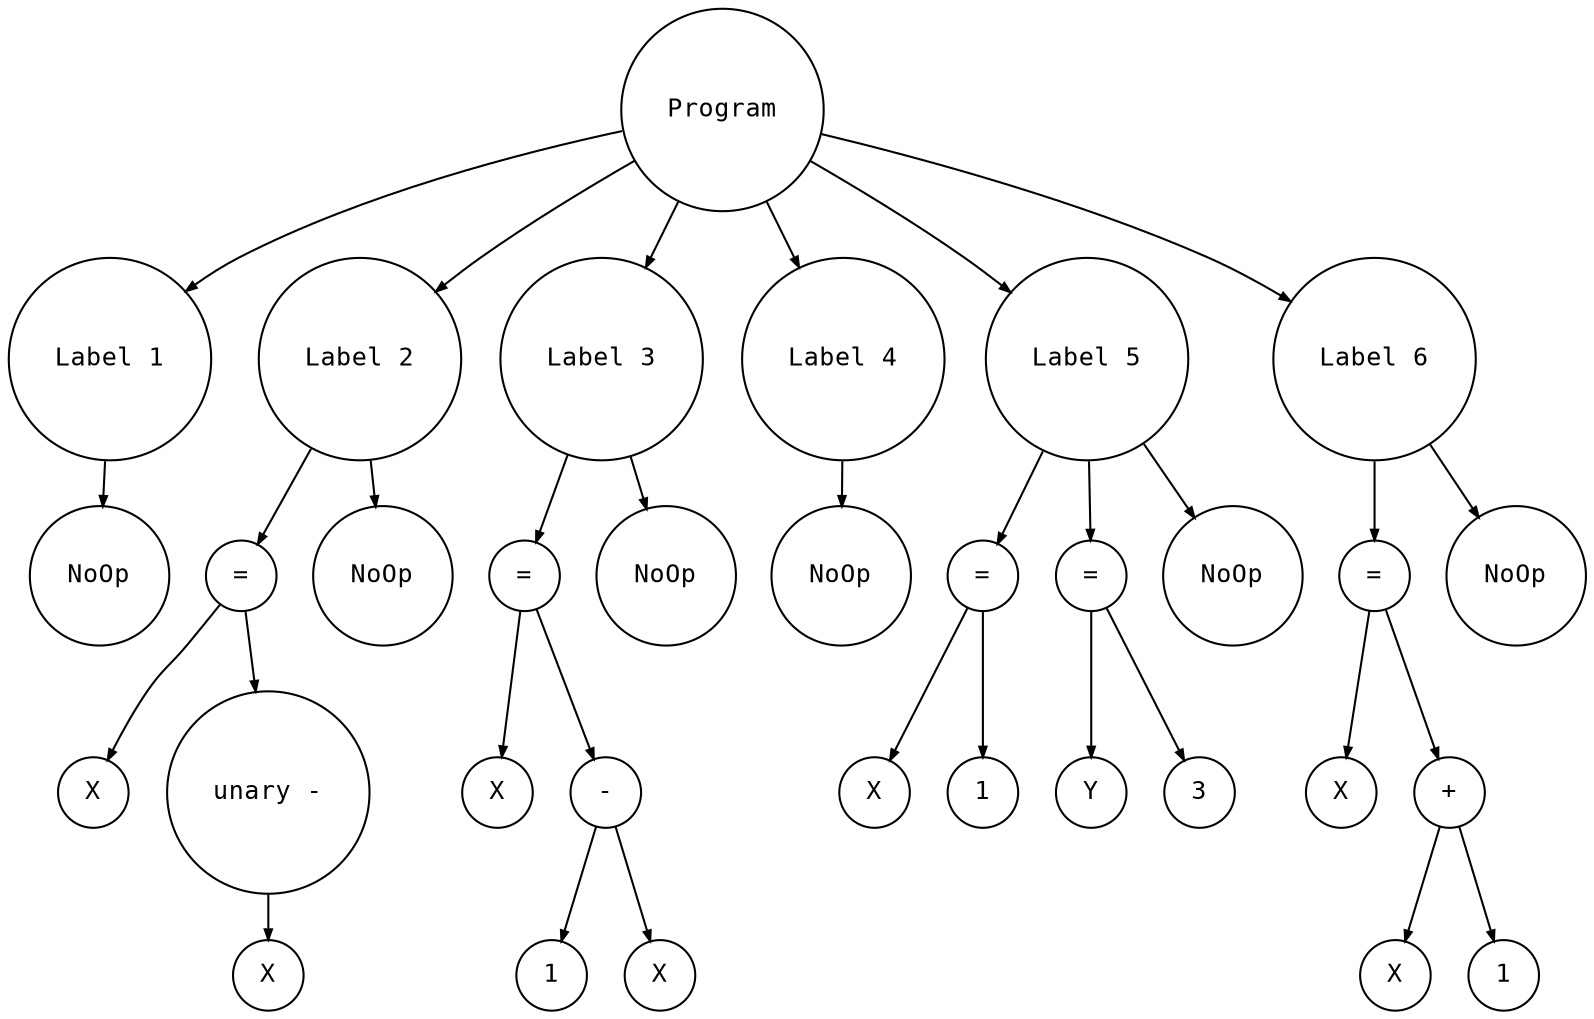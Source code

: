 digraph astgraph {
  node [shape=circle, fontsize=12, fontname="Courier", height=.1];
  ranksep=.3;
  edge [arrowsize=.5]
  node1 [label="Program"]
  node2 [label="Label 1"]
  node3 [label="NoOp"]
  node2 -> node3
  node4 [label="Label 2"]
  node5 [label="="]
  node6 [label="X"]
  node7 [label="unary -"]
  node8 [label="X"]
  node7 -> node8
  node5 -> node6
  node5 -> node7
  node4 -> node5
  node9 [label="NoOp"]
  node4 -> node9
  node10 [label="Label 3"]
  node11 [label="="]
  node12 [label="X"]
  node13 [label="-"]
  node14 [label="1"]
  node15 [label="X"]
  node13 -> node14
  node13 -> node15
  node11 -> node12
  node11 -> node13
  node10 -> node11
  node16 [label="NoOp"]
  node10 -> node16
  node17 [label="Label 4"]
  node18 [label="NoOp"]
  node17 -> node18
  node19 [label="Label 5"]
  node20 [label="="]
  node21 [label="X"]
  node22 [label="1"]
  node20 -> node21
  node20 -> node22
  node19 -> node20
  node23 [label="="]
  node24 [label="Y"]
  node25 [label="3"]
  node23 -> node24
  node23 -> node25
  node19 -> node23
  node26 [label="NoOp"]
  node19 -> node26
  node27 [label="Label 6"]
  node28 [label="="]
  node29 [label="X"]
  node30 [label="+"]
  node31 [label="X"]
  node32 [label="1"]
  node30 -> node31
  node30 -> node32
  node28 -> node29
  node28 -> node30
  node27 -> node28
  node33 [label="NoOp"]
  node27 -> node33
  node1 -> node2
  node1 -> node4
  node1 -> node10
  node1 -> node17
  node1 -> node19
  node1 -> node27
}
